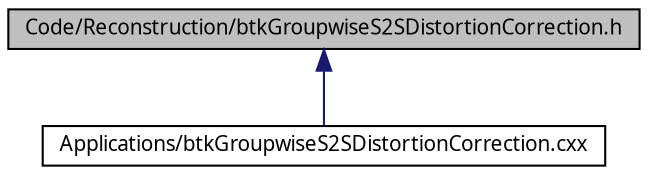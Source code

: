 digraph G
{
  edge [fontname="FreeSans.ttf",fontsize="10",labelfontname="FreeSans.ttf",labelfontsize="10"];
  node [fontname="FreeSans.ttf",fontsize="10",shape=record];
  Node1 [label="Code/Reconstruction/btkGroupwiseS2SDistortionCorrection.h",height=0.2,width=0.4,color="black", fillcolor="grey75", style="filled" fontcolor="black"];
  Node1 -> Node2 [dir=back,color="midnightblue",fontsize="10",style="solid",fontname="FreeSans.ttf"];
  Node2 [label="Applications/btkGroupwiseS2SDistortionCorrection.cxx",height=0.2,width=0.4,color="black", fillcolor="white", style="filled",URL="$btk_groupwise_s2_s_distortion_correction_8cxx.html"];
}
